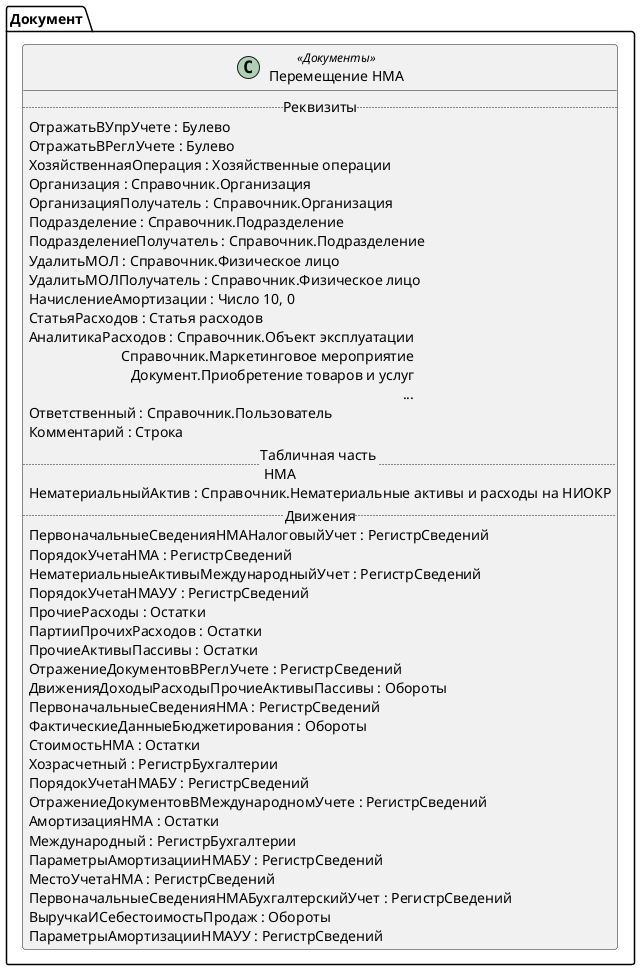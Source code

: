 ﻿@startuml ПеремещениеНМА2_4
'!include templates.wsd
'..\include templates.wsd
class Документ.ПеремещениеНМА2_4 as "Перемещение НМА" <<Документы>>
{
..Реквизиты..
ОтражатьВУпрУчете : Булево
ОтражатьВРеглУчете : Булево
ХозяйственнаяОперация : Хозяйственные операции
Организация : Справочник.Организация
ОрганизацияПолучатель : Справочник.Организация
Подразделение : Справочник.Подразделение
ПодразделениеПолучатель : Справочник.Подразделение
УдалитьМОЛ : Справочник.Физическое лицо
УдалитьМОЛПолучатель : Справочник.Физическое лицо
НачислениеАмортизации : Число 10, 0
СтатьяРасходов : Статья расходов
АналитикаРасходов : Справочник.Объект эксплуатации\rСправочник.Маркетинговое мероприятие\rДокумент.Приобретение товаров и услуг\r...
Ответственный : Справочник.Пользователь
Комментарий : Строка
..Табличная часть \n НМА..
НематериальныйАктив : Справочник.Нематериальные активы и расходы на НИОКР
..Движения..
ПервоначальныеСведенияНМАНалоговыйУчет : РегистрСведений
ПорядокУчетаНМА : РегистрСведений
НематериальныеАктивыМеждународныйУчет : РегистрСведений
ПорядокУчетаНМАУУ : РегистрСведений
ПрочиеРасходы : Остатки
ПартииПрочихРасходов : Остатки
ПрочиеАктивыПассивы : Остатки
ОтражениеДокументовВРеглУчете : РегистрСведений
ДвиженияДоходыРасходыПрочиеАктивыПассивы : Обороты
ПервоначальныеСведенияНМА : РегистрСведений
ФактическиеДанныеБюджетирования : Обороты
СтоимостьНМА : Остатки
Хозрасчетный : РегистрБухгалтерии
ПорядокУчетаНМАБУ : РегистрСведений
ОтражениеДокументовВМеждународномУчете : РегистрСведений
АмортизацияНМА : Остатки
Международный : РегистрБухгалтерии
ПараметрыАмортизацииНМАБУ : РегистрСведений
МестоУчетаНМА : РегистрСведений
ПервоначальныеСведенияНМАБухгалтерскийУчет : РегистрСведений
ВыручкаИСебестоимостьПродаж : Обороты
ПараметрыАмортизацииНМАУУ : РегистрСведений
}
@enduml
